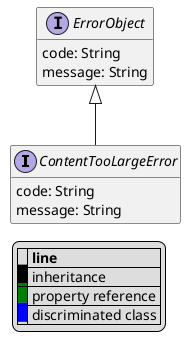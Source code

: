 @startuml

hide empty fields
hide empty methods
legend
|= |= line |
|<back:black>   </back>| inheritance |
|<back:green>   </back>| property reference |
|<back:blue>   </back>| discriminated class |
endlegend
interface ContentTooLargeError [[ContentTooLargeError.svg]] extends ErrorObject {
    code: String
    message: String
}
interface ErrorObject [[ErrorObject.svg]]  {
    code: String
    message: String
}





@enduml
